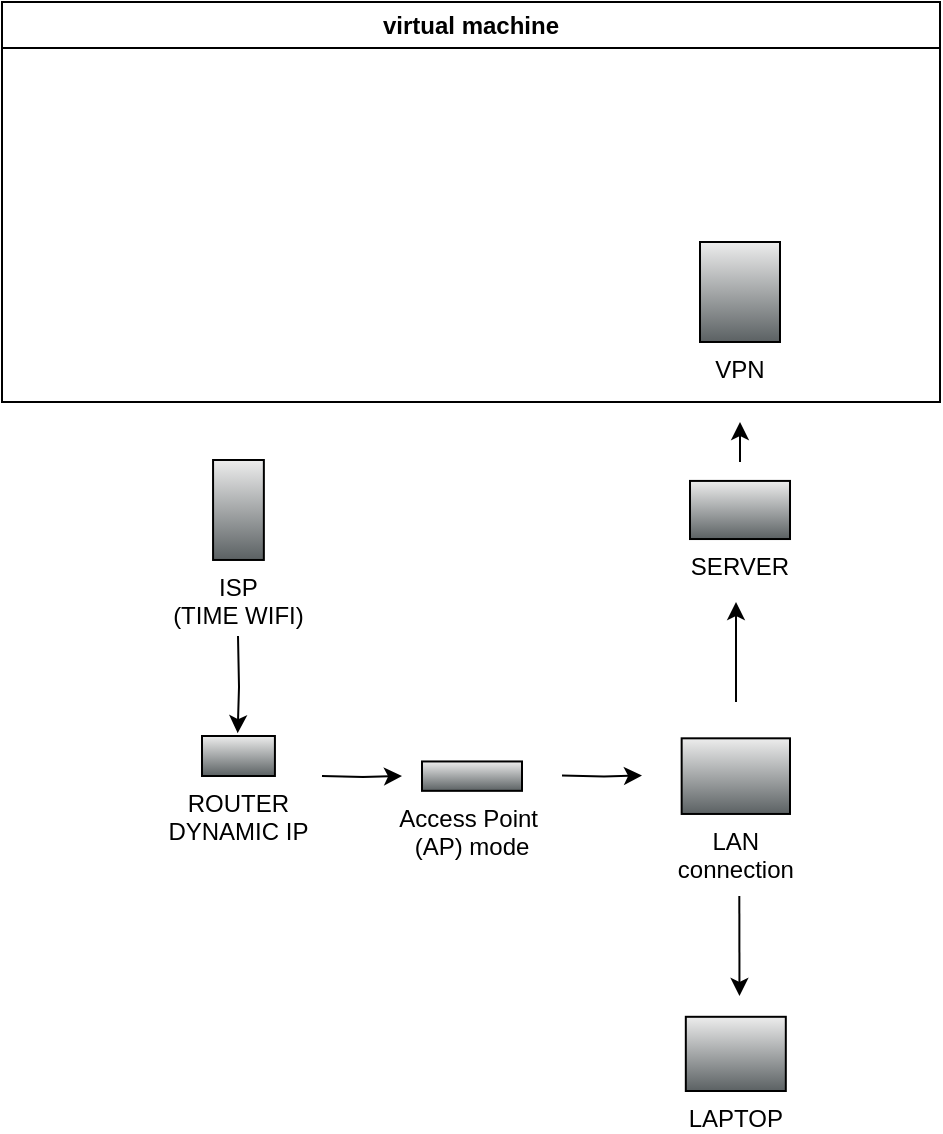 <mxfile version="28.2.1">
  <diagram name="Page-1" id="b9UFh0RMMuQCNNjzs8wQ">
    <mxGraphModel dx="655" dy="415" grid="1" gridSize="10" guides="1" tooltips="1" connect="1" arrows="1" fold="1" page="1" pageScale="1" pageWidth="583" pageHeight="827" math="0" shadow="0">
      <root>
        <mxCell id="0" />
        <mxCell id="1" parent="0" />
        <mxCell id="dGhStu9_GfDLZGVDIshM-2" style="edgeStyle=orthogonalEdgeStyle;rounded=0;orthogonalLoop=1;jettySize=auto;html=1;" edge="1" parent="1">
          <mxGeometry relative="1" as="geometry">
            <mxPoint x="280" y="427" as="targetPoint" />
            <mxPoint x="240" y="427" as="sourcePoint" />
          </mxGeometry>
        </mxCell>
        <mxCell id="TigTuKabIQQMazamRU1V-1" value="ROUTER&#xa;DYNAMIC IP" style="fillColorStyles=neutralFill;neutralFill=#9DA6A8;shape=mxgraph.networks2.icon;aspect=fixed;fillColor=#EDEDED;strokeColor=#000000;gradientColor=#5B6163;network2IconShadow=1;network2bgFillColor=none;labelPosition=center;verticalLabelPosition=bottom;align=center;verticalAlign=top;network2Icon=mxgraph.networks2.router;network2IconXOffset=0.0;network2IconYOffset=-0.114;network2IconW=1;network2IconH=0.548;" parent="1" vertex="1">
          <mxGeometry x="180" y="407" width="36.46" height="20" as="geometry" />
        </mxCell>
        <mxCell id="dGhStu9_GfDLZGVDIshM-4" style="edgeStyle=orthogonalEdgeStyle;rounded=0;orthogonalLoop=1;jettySize=auto;html=1;" edge="1" parent="1">
          <mxGeometry relative="1" as="geometry">
            <mxPoint x="400" y="426.805" as="targetPoint" />
            <mxPoint x="360" y="426.73" as="sourcePoint" />
          </mxGeometry>
        </mxCell>
        <mxCell id="dGhStu9_GfDLZGVDIshM-1" value="Access Point &#xa;(AP) mode&#xa;" style="fillColorStyles=neutralFill;neutralFill=#9DA6A8;shape=mxgraph.networks2.icon;aspect=fixed;fillColor=#EDEDED;strokeColor=#000000;gradientColor=#5B6163;network2IconShadow=1;network2bgFillColor=none;labelPosition=center;verticalLabelPosition=bottom;align=center;verticalAlign=top;network2Icon=mxgraph.networks2.modem;network2IconYOffset=0.013;network2IconW=1;network2IconH=0.294;" vertex="1" parent="1">
          <mxGeometry x="290" y="419.73" width="50" height="14.69" as="geometry" />
        </mxCell>
        <mxCell id="dGhStu9_GfDLZGVDIshM-5" style="edgeStyle=orthogonalEdgeStyle;rounded=0;orthogonalLoop=1;jettySize=auto;html=1;" edge="1" parent="1">
          <mxGeometry relative="1" as="geometry">
            <mxPoint x="447" y="340" as="targetPoint" />
            <mxPoint x="447" y="390" as="sourcePoint" />
          </mxGeometry>
        </mxCell>
        <mxCell id="dGhStu9_GfDLZGVDIshM-6" style="edgeStyle=orthogonalEdgeStyle;rounded=0;orthogonalLoop=1;jettySize=auto;html=1;" edge="1" parent="1">
          <mxGeometry relative="1" as="geometry">
            <mxPoint x="448.745" y="537" as="targetPoint" />
            <mxPoint x="448.66" y="487" as="sourcePoint" />
          </mxGeometry>
        </mxCell>
        <mxCell id="dGhStu9_GfDLZGVDIshM-3" value="LAN&#xa;connection" style="shape=mxgraph.networks2.icon;aspect=fixed;fillColor=#EDEDED;strokeColor=#000000;gradientColor=#5B6163;network2IconShadow=1;network2bgFillColor=none;labelPosition=center;verticalLabelPosition=bottom;align=center;verticalAlign=top;network2Icon=mxgraph.networks2.lan;network2IconYOffset=0.056;network2IconW=1.083;network2IconH=0.756;" vertex="1" parent="1">
          <mxGeometry x="419.83" y="408.16" width="54.17" height="37.82" as="geometry" />
        </mxCell>
        <mxCell id="dGhStu9_GfDLZGVDIshM-7" value="ISP&#xa;(TIME WIFI)" style="shape=mxgraph.networks2.icon;aspect=fixed;fillColor=#EDEDED;strokeColor=#000000;gradientColor=#5B6163;network2IconShadow=1;network2bgFillColor=none;labelPosition=center;verticalLabelPosition=bottom;align=center;verticalAlign=top;network2Icon=mxgraph.networks2.antenna;network2IconYOffset=0.0;network2IconW=0.508;network2IconH=1.0;" vertex="1" parent="1">
          <mxGeometry x="185.53" y="269" width="25.4" height="49.985" as="geometry" />
        </mxCell>
        <mxCell id="dGhStu9_GfDLZGVDIshM-8" style="edgeStyle=orthogonalEdgeStyle;rounded=0;orthogonalLoop=1;jettySize=auto;html=1;entryX=0.489;entryY=-0.071;entryDx=0;entryDy=0;entryPerimeter=0;" edge="1" parent="1" target="TigTuKabIQQMazamRU1V-1">
          <mxGeometry relative="1" as="geometry">
            <mxPoint x="198" y="357" as="sourcePoint" />
          </mxGeometry>
        </mxCell>
        <mxCell id="dGhStu9_GfDLZGVDIshM-15" value="" style="edgeStyle=orthogonalEdgeStyle;rounded=0;orthogonalLoop=1;jettySize=auto;html=1;" edge="1" parent="1">
          <mxGeometry relative="1" as="geometry">
            <mxPoint x="449" y="270" as="sourcePoint" />
            <mxPoint x="449" y="250" as="targetPoint" />
          </mxGeometry>
        </mxCell>
        <mxCell id="dGhStu9_GfDLZGVDIshM-9" value="SERVER" style="fillColorStyles=neutralFill;neutralFill=#9DA6A8;shape=mxgraph.networks2.icon;aspect=fixed;fillColor=#EDEDED;strokeColor=#000000;gradientColor=#5B6163;network2IconShadow=1;network2bgFillColor=none;labelPosition=center;verticalLabelPosition=bottom;align=center;verticalAlign=top;network2Icon=mxgraph.networks2.server;network2IconW=1.0;network2IconH=0.581;" vertex="1" parent="1">
          <mxGeometry x="424.0" y="279.46" width="50.005" height="29.06" as="geometry" />
        </mxCell>
        <mxCell id="dGhStu9_GfDLZGVDIshM-11" value="LAPTOP" style="shape=mxgraph.networks2.icon;aspect=fixed;fillColor=#EDEDED;strokeColor=#000000;gradientColor=#5B6163;network2IconShadow=1;network2bgFillColor=none;labelPosition=center;verticalLabelPosition=bottom;align=center;verticalAlign=top;network2Icon=mxgraph.networks2.monitor;network2IconYOffset=-0.009;network2IconW=1;network2IconH=0.742;" vertex="1" parent="1">
          <mxGeometry x="421.91" y="547.4" width="50" height="37.1" as="geometry" />
        </mxCell>
        <mxCell id="dGhStu9_GfDLZGVDIshM-12" value="VPN" style="shape=mxgraph.networks2.icon;aspect=fixed;fillColor=#EDEDED;strokeColor=#000000;gradientColor=#5B6163;network2IconShadow=1;network2bgFillColor=none;labelPosition=center;verticalLabelPosition=bottom;align=center;verticalAlign=top;network2Icon=mxgraph.networks2.lock;network2IconW=0.8;network2IconH=1.0;" vertex="1" parent="1">
          <mxGeometry x="429" y="160.0" width="40" height="49.995" as="geometry" />
        </mxCell>
        <mxCell id="dGhStu9_GfDLZGVDIshM-14" value="virtual machine" style="swimlane;whiteSpace=wrap;html=1;" vertex="1" parent="1">
          <mxGeometry x="80" y="40" width="469" height="200" as="geometry" />
        </mxCell>
      </root>
    </mxGraphModel>
  </diagram>
</mxfile>
